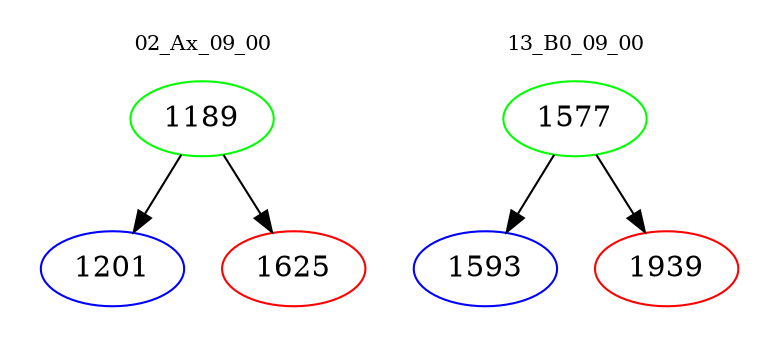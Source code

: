 digraph{
subgraph cluster_0 {
color = white
label = "02_Ax_09_00";
fontsize=10;
T0_1189 [label="1189", color="green"]
T0_1189 -> T0_1201 [color="black"]
T0_1201 [label="1201", color="blue"]
T0_1189 -> T0_1625 [color="black"]
T0_1625 [label="1625", color="red"]
}
subgraph cluster_1 {
color = white
label = "13_B0_09_00";
fontsize=10;
T1_1577 [label="1577", color="green"]
T1_1577 -> T1_1593 [color="black"]
T1_1593 [label="1593", color="blue"]
T1_1577 -> T1_1939 [color="black"]
T1_1939 [label="1939", color="red"]
}
}
